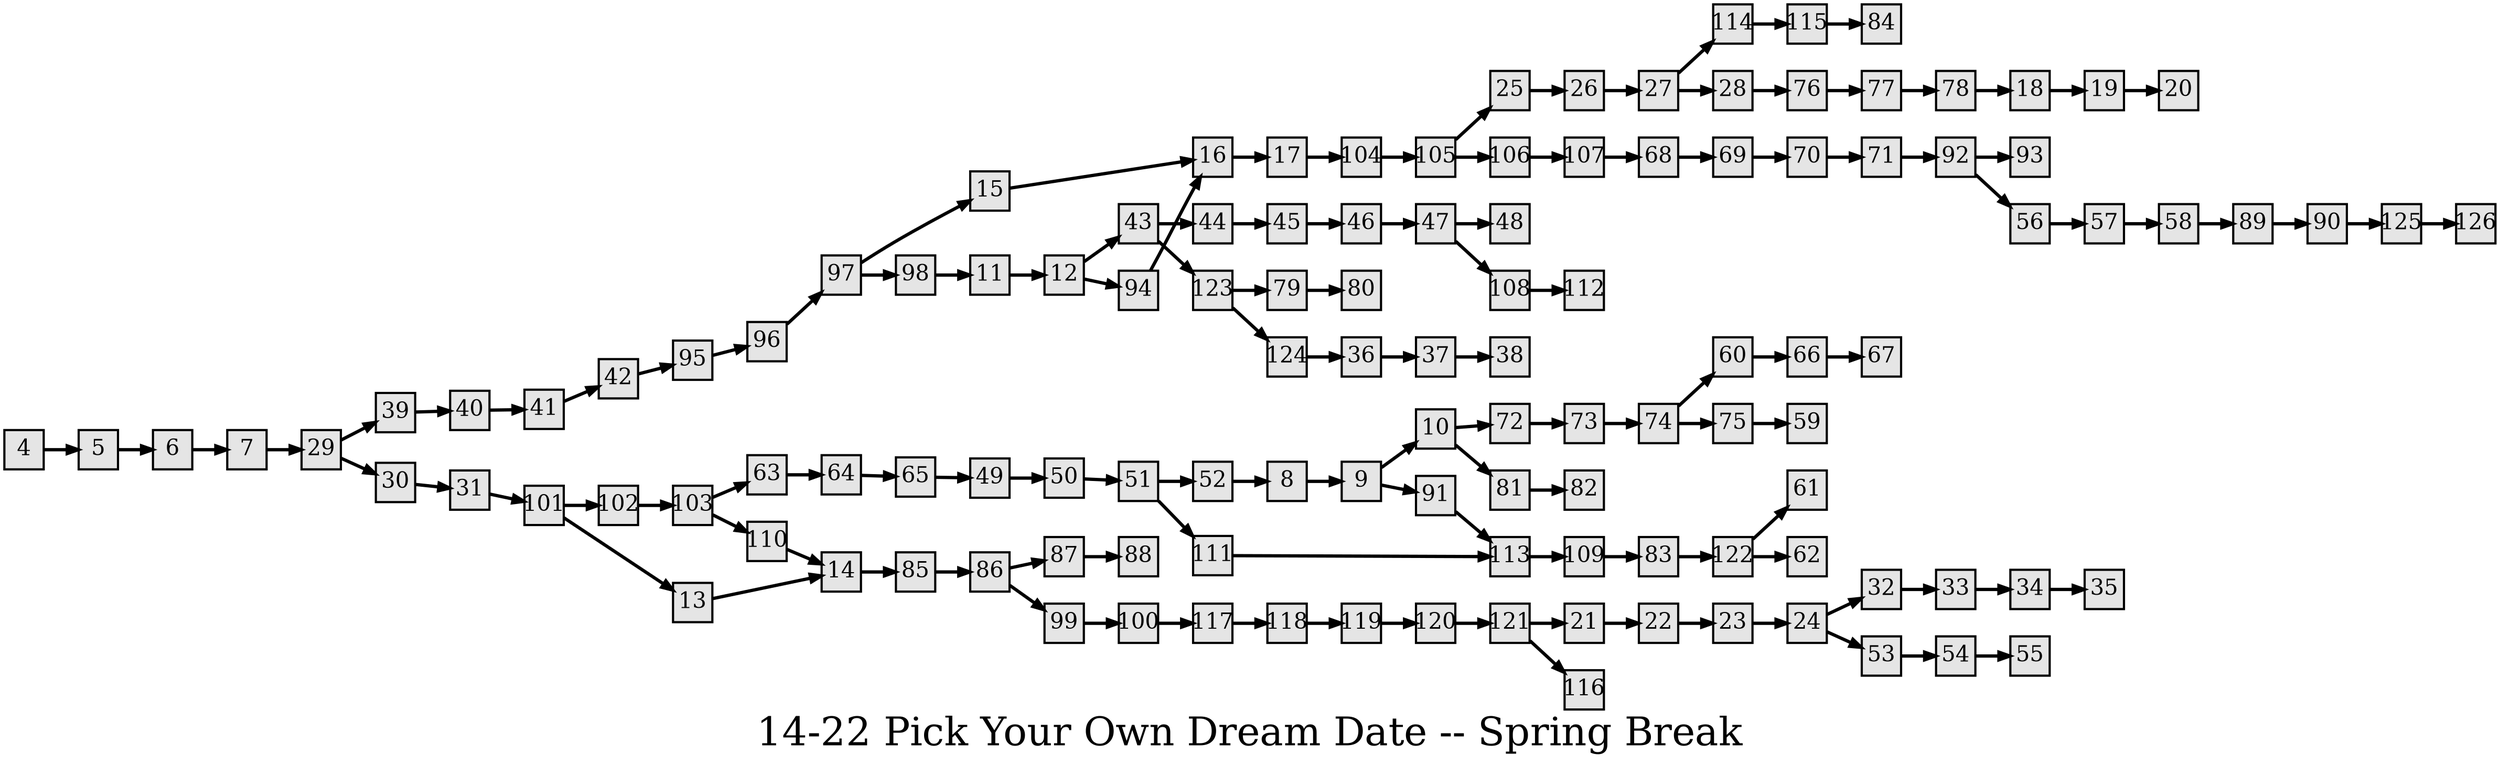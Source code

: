 digraph g{
  graph [ label="14-22 Pick Your Own Dream Date -- Spring Break" rankdir=LR, ordering=out, fontsize=36, nodesep="0.35", ranksep="0.45"];
  node  [shape=rect, penwidth=2, fontsize=20, style=filled, fillcolor=grey90, margin="0,0", labelfloat=true, regular=true, fixedsize=true];
  edge  [labelfloat=true, penwidth=3, fontsize=12];
  4 -> 5;
  5 -> 6;
  6 -> 7;
  7 -> 29;
  8 -> 9;
  9 -> 10;
  9 -> 91;
  10 -> 72;
  10 -> 81;
  11 -> 12;
  12 -> 43;
  12 -> 94;
  13 -> 14;
  14 -> 85;
  15 -> 16;
  16 -> 17;
  17 -> 104;
  18 -> 19;
  19 -> 20;
  21 -> 22;
  22 -> 23;
  23 -> 24;
  24 -> 32;
  24 -> 53;
  25 -> 26;
  26 -> 27;
  27 -> 114;
  27 -> 28;
  28 -> 76;
  29 -> 39;
  29 -> 30;
  30 -> 31;
  31 -> 101;
  32 -> 33;
  33 -> 34;
  34 -> 35;
  36 -> 37;
  37 -> 38;
  39 -> 40;
  40 -> 41;
  41 -> 42;
  42 -> 95;
  43 -> 44;
  43 -> 123;
  44 -> 45;
  45 -> 46;
  46 -> 47;
  47 -> 48;
  47 -> 108;
  49 -> 50;
  50 -> 51;
  51 -> 52;
  51 -> 111;
  52 -> 8;
  53 -> 54;
  54 -> 55;
  56 -> 57;
  57 -> 58;
  58 -> 89;
  60 -> 66;
  63 -> 64;
  64 -> 65;
  65 -> 49;
  66 -> 67;
  68 -> 69;
  69 -> 70;
  70 -> 71;
  71 -> 92;
  72 -> 73;
  73 -> 74;
  74 -> 60;
  74 -> 75;
  75 -> 59;
  76 -> 77;
  77 -> 78;
  78 -> 18;
  79 -> 80;
  81 -> 82;
  83 -> 122;
  85 -> 86;
  86 -> 87;
  86 -> 99;
  87 -> 88;
  89 -> 90;
  90 -> 125;
  91 -> 113;
  92 -> 93;
  92 -> 56;
  94 -> 16;
  95 -> 96;
  96 -> 97;
  97 -> 15;
  97 -> 98;
  98 -> 11;
  99 -> 100;
  100 -> 117;
  101 -> 102;
  101 -> 13;
  102 -> 103;
  103 -> 63;
  103 -> 110;
  104 -> 105;
  105 -> 25;
  105 -> 106;
  106 -> 107;
  107 -> 68;
  108 -> 112;
  109 -> 83;
  110 -> 14;
  111 -> 113;
  113 -> 109;
  114 -> 115;
  115 -> 84;
  117 -> 118;
  118 -> 119;
  119 -> 120;
  120 -> 121;
  121 -> 21;
  121 -> 116;
  122 -> 61;
  122 -> 62;
  123 -> 79;
  123 -> 124;
  124 -> 36;
  125 -> 126;

}

